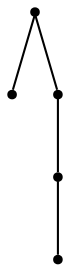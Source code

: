 graph {
  node [shape=point,comment="{\"directed\":false,\"doi\":\"10.1007/3-540-36151-0_23 \",\"figure\":\"1 (2)\"}"]

  v0 [pos="1493.9583778381348,1886.2166849772134"]
  v1 [pos="1217.4583117167156,1794.0917460123696"]
  v2 [pos="1486.2083117167158,1993.7166341145835"]
  v3 [pos="1232.8333218892417,2070.591684977214"]
  v4 [pos="1209.8333676656089,1916.9667053222654"]

  v0 -- v1 [id="-1",pos="1493.9583778381348,1886.2166849772134 1427.208455403646,1780.1126607259116 1335.6667836507163,1739.4917297363281 1217.4583117167156,1794.0917460123696"]
  v2 -- v3 [id="-7",pos="1486.2083117167158,1993.7166341145835 1425.1874287923179,2027.1126556396484 1302.1624247233074,2092.2543334960938 1232.8333218892417,2070.591684977214"]
  v0 -- v4 [id="-8",pos="1493.9583778381348,1886.2166849772134 1455.3166707356772,1928.08349609375 1413.2666269938152,1968.1251017252605 1355.0875345865886,1977.4751790364583 1348.0208079020183,1978.3959197998047 1348.0208079020183,1978.3959197998047 1348.0208079020183,1978.3959197998047 1340.5457814534507,1979.0084330240886 1340.5457814534507,1979.0084330240886 1340.5457814534507,1979.0084330240886 1284.999974568685,1981.7751057942708 1247.4624633789062,1953.8292694091797 1209.8333676656089,1916.9667053222654"]
  v4 -- v2 [id="-12",pos="1209.8333676656089,1916.9667053222654 1322.5332895914714,1783.6792755126953 1418.8583374023438,1876.5834299723308 1486.2083117167158,1993.7166341145835"]
}